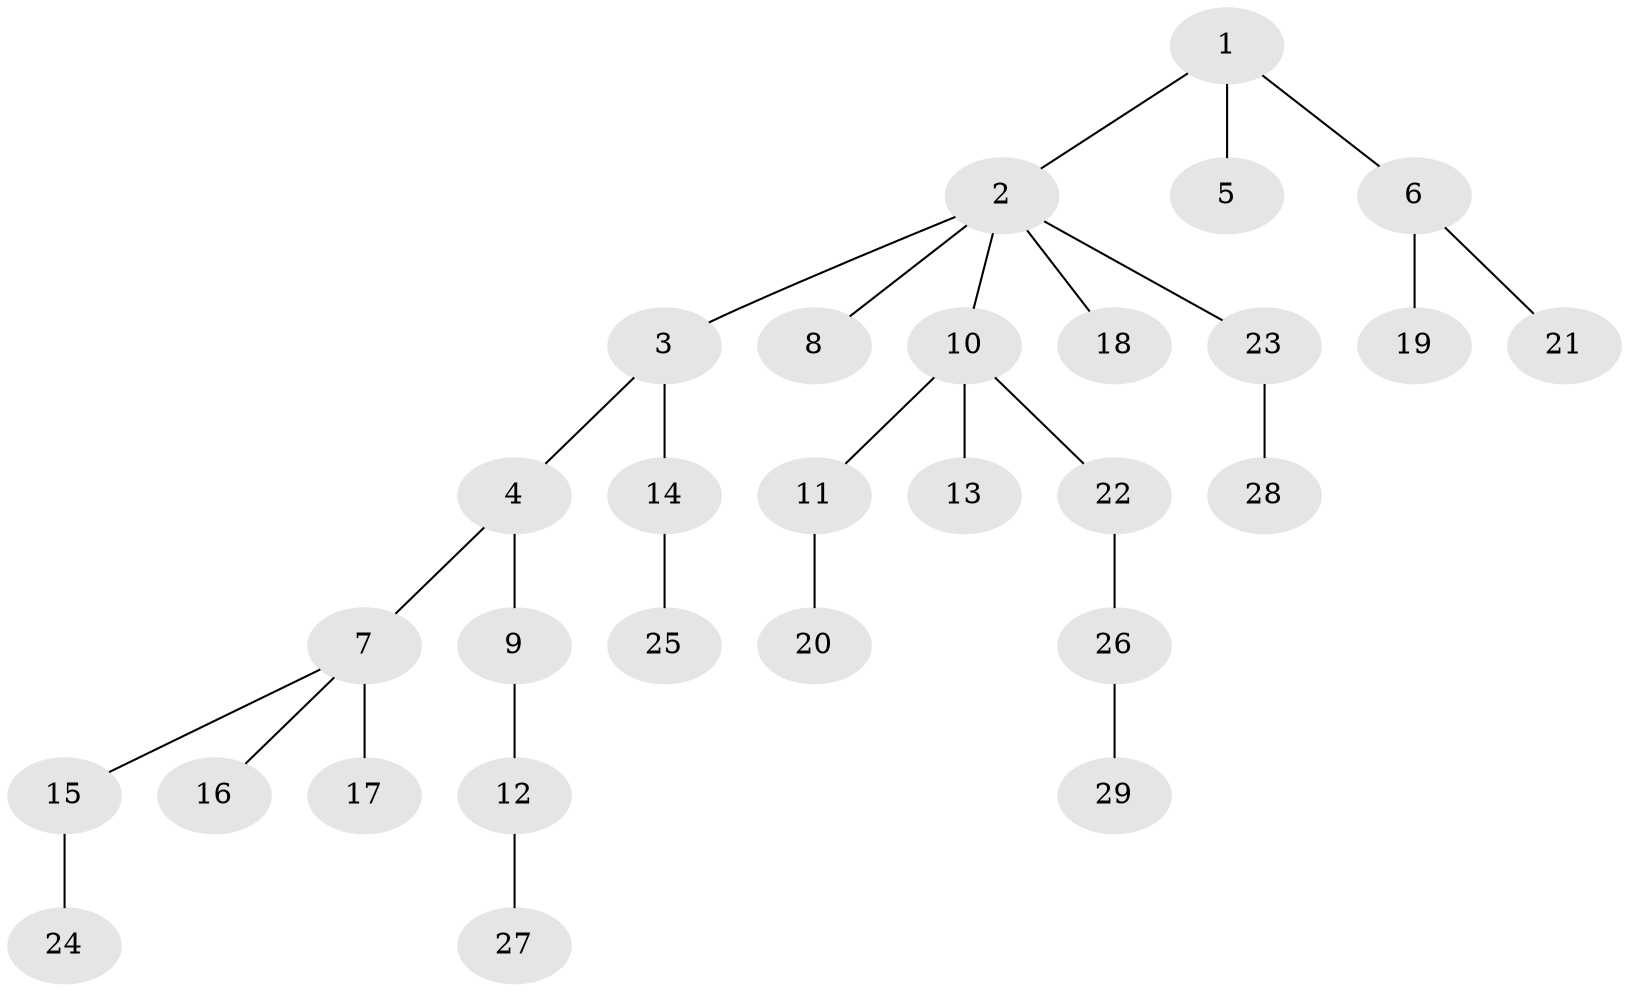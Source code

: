 // original degree distribution, {3: 0.2222222222222222, 7: 0.018518518518518517, 4: 0.07407407407407407, 2: 0.18518518518518517, 1: 0.5}
// Generated by graph-tools (version 1.1) at 2025/36/03/09/25 02:36:36]
// undirected, 29 vertices, 28 edges
graph export_dot {
graph [start="1"]
  node [color=gray90,style=filled];
  1;
  2;
  3;
  4;
  5;
  6;
  7;
  8;
  9;
  10;
  11;
  12;
  13;
  14;
  15;
  16;
  17;
  18;
  19;
  20;
  21;
  22;
  23;
  24;
  25;
  26;
  27;
  28;
  29;
  1 -- 2 [weight=1.0];
  1 -- 5 [weight=3.0];
  1 -- 6 [weight=1.0];
  2 -- 3 [weight=1.0];
  2 -- 8 [weight=1.0];
  2 -- 10 [weight=1.0];
  2 -- 18 [weight=1.0];
  2 -- 23 [weight=1.0];
  3 -- 4 [weight=1.0];
  3 -- 14 [weight=1.0];
  4 -- 7 [weight=1.0];
  4 -- 9 [weight=1.0];
  6 -- 19 [weight=1.0];
  6 -- 21 [weight=1.0];
  7 -- 15 [weight=1.0];
  7 -- 16 [weight=1.0];
  7 -- 17 [weight=2.0];
  9 -- 12 [weight=1.0];
  10 -- 11 [weight=1.0];
  10 -- 13 [weight=3.0];
  10 -- 22 [weight=1.0];
  11 -- 20 [weight=1.0];
  12 -- 27 [weight=1.0];
  14 -- 25 [weight=1.0];
  15 -- 24 [weight=2.0];
  22 -- 26 [weight=1.0];
  23 -- 28 [weight=1.0];
  26 -- 29 [weight=1.0];
}
